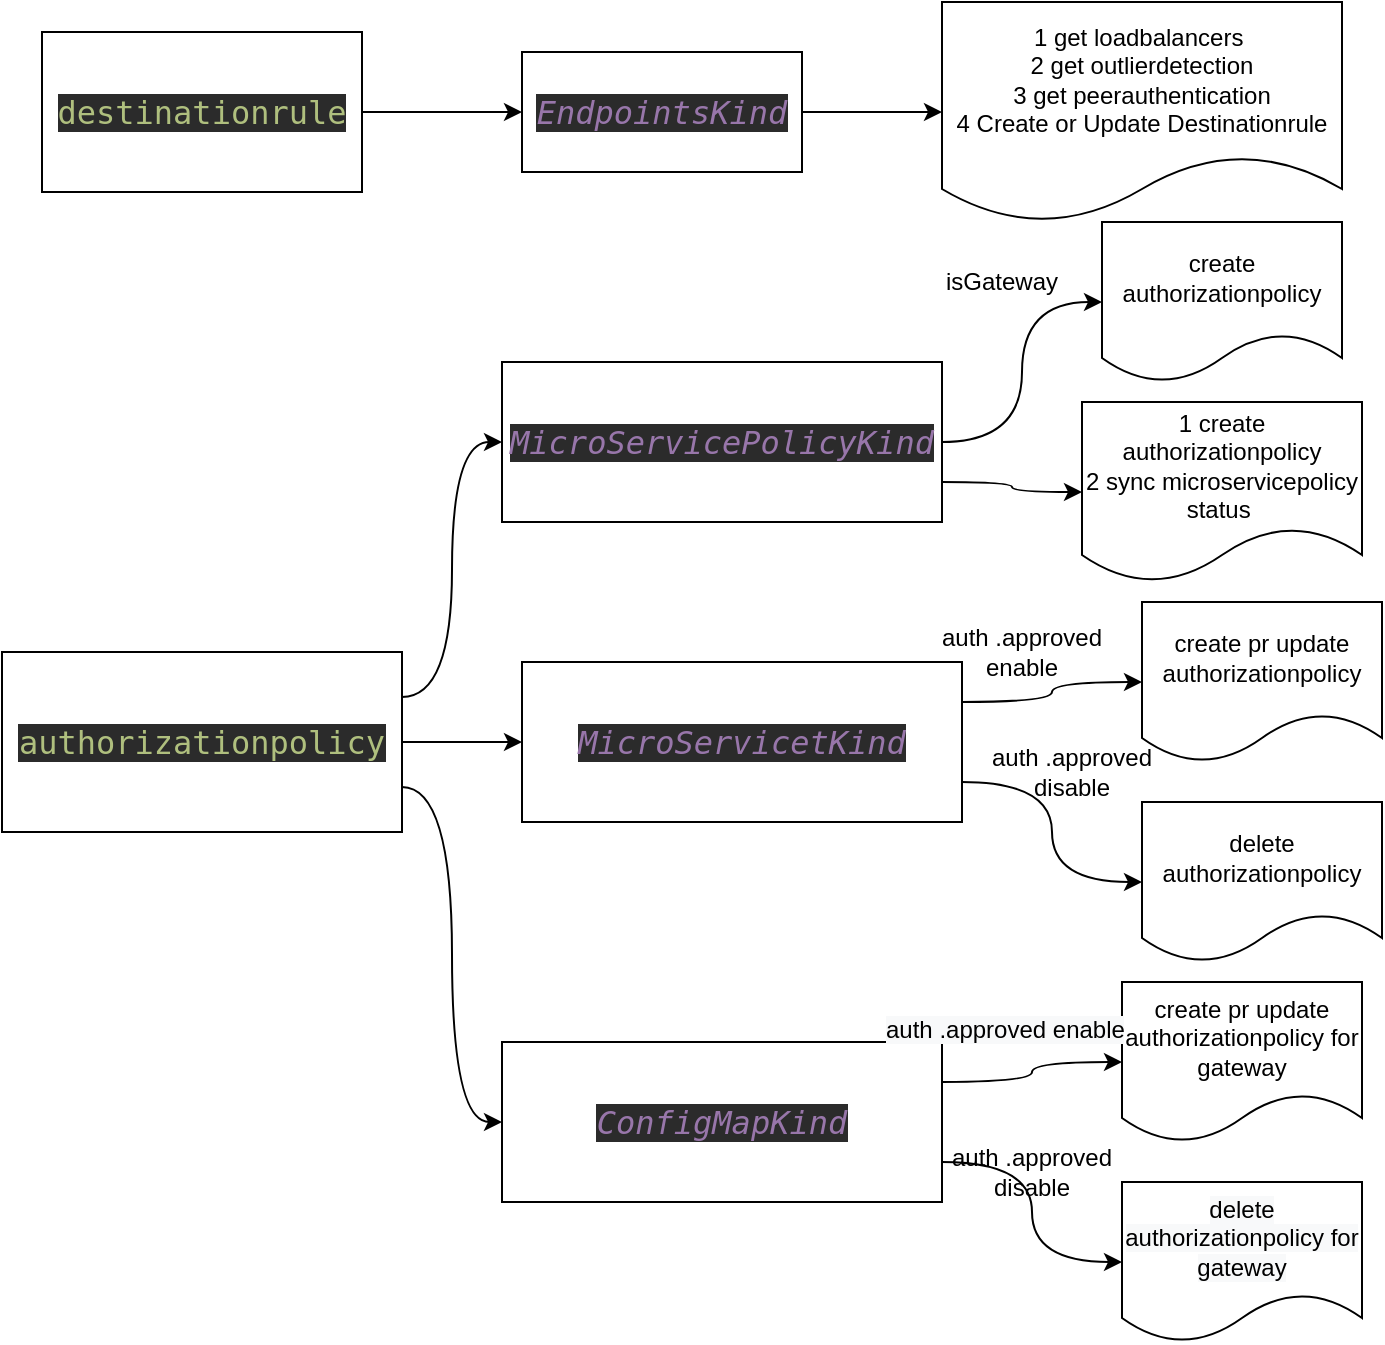 <mxfile version="14.8.0" type="github">
  <diagram id="4gKkVRzwga2e37ouDqEi" name="第 1 页">
    <mxGraphModel dx="1555" dy="1470" grid="1" gridSize="10" guides="1" tooltips="1" connect="1" arrows="1" fold="1" page="1" pageScale="1" pageWidth="827" pageHeight="1169" math="0" shadow="0">
      <root>
        <mxCell id="0" />
        <mxCell id="1" parent="0" />
        <mxCell id="a1XltztH9Y2CzawYhAkj-4" style="edgeStyle=orthogonalEdgeStyle;rounded=0;orthogonalLoop=1;jettySize=auto;html=1;exitX=1;exitY=0.5;exitDx=0;exitDy=0;entryX=0;entryY=0.5;entryDx=0;entryDy=0;" edge="1" parent="1" source="a1XltztH9Y2CzawYhAkj-1" target="a1XltztH9Y2CzawYhAkj-3">
          <mxGeometry relative="1" as="geometry" />
        </mxCell>
        <mxCell id="a1XltztH9Y2CzawYhAkj-1" value="&lt;pre style=&quot;background-color: #2b2b2b ; color: #a9b7c6 ; font-family: &amp;quot;menlo-regular&amp;quot; , monospace ; font-size: 12.0pt&quot;&gt;&lt;span style=&quot;color: #afbf7e&quot;&gt;destinationrule&lt;/span&gt;&lt;/pre&gt;" style="rounded=0;whiteSpace=wrap;html=1;" vertex="1" parent="1">
          <mxGeometry x="10" y="145" width="160" height="80" as="geometry" />
        </mxCell>
        <mxCell id="a1XltztH9Y2CzawYhAkj-2" value="1 get loadbalancers&amp;nbsp;&lt;br&gt;2 get outlierdetection&lt;br&gt;3 get peerauthentication&lt;br&gt;4 Create or Update Destinationrule" style="shape=document;whiteSpace=wrap;html=1;boundedLbl=1;" vertex="1" parent="1">
          <mxGeometry x="460" y="130" width="200" height="110" as="geometry" />
        </mxCell>
        <mxCell id="a1XltztH9Y2CzawYhAkj-14" style="edgeStyle=orthogonalEdgeStyle;curved=1;rounded=0;orthogonalLoop=1;jettySize=auto;html=1;exitX=1;exitY=0.5;exitDx=0;exitDy=0;entryX=0;entryY=0.5;entryDx=0;entryDy=0;" edge="1" parent="1" source="a1XltztH9Y2CzawYhAkj-3" target="a1XltztH9Y2CzawYhAkj-2">
          <mxGeometry relative="1" as="geometry" />
        </mxCell>
        <mxCell id="a1XltztH9Y2CzawYhAkj-3" value="&lt;pre style=&quot;background-color: #2b2b2b ; color: #a9b7c6 ; font-family: &amp;quot;menlo-regular&amp;quot; , monospace ; font-size: 12.0pt&quot;&gt;&lt;span style=&quot;color: #9876aa ; font-style: italic&quot;&gt;EndpointsKind&lt;/span&gt;&lt;/pre&gt;" style="rounded=0;whiteSpace=wrap;html=1;" vertex="1" parent="1">
          <mxGeometry x="250" y="155" width="140" height="60" as="geometry" />
        </mxCell>
        <mxCell id="a1XltztH9Y2CzawYhAkj-31" style="edgeStyle=orthogonalEdgeStyle;curved=1;rounded=0;orthogonalLoop=1;jettySize=auto;html=1;exitX=1;exitY=0.25;exitDx=0;exitDy=0;entryX=0;entryY=0.5;entryDx=0;entryDy=0;" edge="1" parent="1" source="a1XltztH9Y2CzawYhAkj-7" target="a1XltztH9Y2CzawYhAkj-8">
          <mxGeometry relative="1" as="geometry" />
        </mxCell>
        <mxCell id="a1XltztH9Y2CzawYhAkj-32" style="edgeStyle=orthogonalEdgeStyle;curved=1;rounded=0;orthogonalLoop=1;jettySize=auto;html=1;exitX=1;exitY=0.5;exitDx=0;exitDy=0;" edge="1" parent="1" source="a1XltztH9Y2CzawYhAkj-7" target="a1XltztH9Y2CzawYhAkj-9">
          <mxGeometry relative="1" as="geometry" />
        </mxCell>
        <mxCell id="a1XltztH9Y2CzawYhAkj-33" style="edgeStyle=orthogonalEdgeStyle;curved=1;rounded=0;orthogonalLoop=1;jettySize=auto;html=1;exitX=1;exitY=0.75;exitDx=0;exitDy=0;entryX=0;entryY=0.5;entryDx=0;entryDy=0;" edge="1" parent="1" source="a1XltztH9Y2CzawYhAkj-7" target="a1XltztH9Y2CzawYhAkj-10">
          <mxGeometry relative="1" as="geometry" />
        </mxCell>
        <mxCell id="a1XltztH9Y2CzawYhAkj-7" value="&lt;pre style=&quot;background-color: #2b2b2b ; color: #a9b7c6 ; font-family: &amp;#34;menlo-regular&amp;#34; , monospace ; font-size: 12.0pt&quot;&gt;&lt;span style=&quot;color: #afbf7e&quot;&gt;authorizationpolicy&lt;/span&gt;&lt;/pre&gt;" style="rounded=0;whiteSpace=wrap;html=1;" vertex="1" parent="1">
          <mxGeometry x="-10" y="455" width="200" height="90" as="geometry" />
        </mxCell>
        <mxCell id="a1XltztH9Y2CzawYhAkj-15" style="edgeStyle=orthogonalEdgeStyle;curved=1;rounded=0;orthogonalLoop=1;jettySize=auto;html=1;exitX=1;exitY=0.5;exitDx=0;exitDy=0;entryX=0;entryY=0.5;entryDx=0;entryDy=0;" edge="1" parent="1" source="a1XltztH9Y2CzawYhAkj-8" target="a1XltztH9Y2CzawYhAkj-11">
          <mxGeometry relative="1" as="geometry" />
        </mxCell>
        <mxCell id="a1XltztH9Y2CzawYhAkj-17" style="edgeStyle=orthogonalEdgeStyle;curved=1;rounded=0;orthogonalLoop=1;jettySize=auto;html=1;exitX=1;exitY=0.75;exitDx=0;exitDy=0;" edge="1" parent="1" source="a1XltztH9Y2CzawYhAkj-8" target="a1XltztH9Y2CzawYhAkj-13">
          <mxGeometry relative="1" as="geometry" />
        </mxCell>
        <mxCell id="a1XltztH9Y2CzawYhAkj-8" value="&lt;pre style=&quot;background-color: #2b2b2b ; color: #a9b7c6 ; font-family: &amp;#34;menlo-regular&amp;#34; , monospace ; font-size: 12.0pt&quot;&gt;&lt;span style=&quot;color: #9876aa ; font-style: italic&quot;&gt;MicroServicePolicyKind&lt;/span&gt;&lt;/pre&gt;" style="rounded=0;whiteSpace=wrap;html=1;" vertex="1" parent="1">
          <mxGeometry x="240" y="310" width="220" height="80" as="geometry" />
        </mxCell>
        <mxCell id="a1XltztH9Y2CzawYhAkj-21" style="edgeStyle=orthogonalEdgeStyle;curved=1;rounded=0;orthogonalLoop=1;jettySize=auto;html=1;exitX=1;exitY=0.25;exitDx=0;exitDy=0;entryX=0;entryY=0.5;entryDx=0;entryDy=0;" edge="1" parent="1" source="a1XltztH9Y2CzawYhAkj-9" target="a1XltztH9Y2CzawYhAkj-19">
          <mxGeometry relative="1" as="geometry" />
        </mxCell>
        <mxCell id="a1XltztH9Y2CzawYhAkj-22" style="edgeStyle=orthogonalEdgeStyle;curved=1;rounded=0;orthogonalLoop=1;jettySize=auto;html=1;exitX=1;exitY=0.75;exitDx=0;exitDy=0;entryX=0;entryY=0.5;entryDx=0;entryDy=0;" edge="1" parent="1" source="a1XltztH9Y2CzawYhAkj-9" target="a1XltztH9Y2CzawYhAkj-20">
          <mxGeometry relative="1" as="geometry" />
        </mxCell>
        <mxCell id="a1XltztH9Y2CzawYhAkj-9" value="&lt;pre style=&quot;background-color: #2b2b2b ; color: #a9b7c6 ; font-family: &amp;#34;menlo-regular&amp;#34; , monospace ; font-size: 12.0pt&quot;&gt;&lt;span style=&quot;color: #9876aa ; font-style: italic&quot;&gt;MicroServicetKind&lt;/span&gt;&lt;/pre&gt;" style="rounded=0;whiteSpace=wrap;html=1;" vertex="1" parent="1">
          <mxGeometry x="250" y="460" width="220" height="80" as="geometry" />
        </mxCell>
        <mxCell id="a1XltztH9Y2CzawYhAkj-27" style="edgeStyle=orthogonalEdgeStyle;curved=1;rounded=0;orthogonalLoop=1;jettySize=auto;html=1;exitX=1;exitY=0.25;exitDx=0;exitDy=0;" edge="1" parent="1" source="a1XltztH9Y2CzawYhAkj-10" target="a1XltztH9Y2CzawYhAkj-25">
          <mxGeometry relative="1" as="geometry" />
        </mxCell>
        <mxCell id="a1XltztH9Y2CzawYhAkj-28" style="edgeStyle=orthogonalEdgeStyle;curved=1;rounded=0;orthogonalLoop=1;jettySize=auto;html=1;exitX=1;exitY=0.75;exitDx=0;exitDy=0;entryX=0;entryY=0.5;entryDx=0;entryDy=0;" edge="1" parent="1" source="a1XltztH9Y2CzawYhAkj-10" target="a1XltztH9Y2CzawYhAkj-26">
          <mxGeometry relative="1" as="geometry" />
        </mxCell>
        <mxCell id="a1XltztH9Y2CzawYhAkj-10" value="&lt;pre style=&quot;background-color: #2b2b2b ; color: #a9b7c6 ; font-family: &amp;#34;menlo-regular&amp;#34; , monospace ; font-size: 12.0pt&quot;&gt;&lt;span style=&quot;color: #9876aa ; font-style: italic&quot;&gt;ConfigMapKind&lt;/span&gt;&lt;/pre&gt;" style="rounded=0;whiteSpace=wrap;html=1;" vertex="1" parent="1">
          <mxGeometry x="240" y="650" width="220" height="80" as="geometry" />
        </mxCell>
        <mxCell id="a1XltztH9Y2CzawYhAkj-11" value="create authorizationpolicy" style="shape=document;whiteSpace=wrap;html=1;boundedLbl=1;" vertex="1" parent="1">
          <mxGeometry x="540" y="240" width="120" height="80" as="geometry" />
        </mxCell>
        <mxCell id="a1XltztH9Y2CzawYhAkj-13" value="1 create authorizationpolicy&lt;br&gt;2 sync microservicepolicy status&amp;nbsp;" style="shape=document;whiteSpace=wrap;html=1;boundedLbl=1;" vertex="1" parent="1">
          <mxGeometry x="530" y="330" width="140" height="90" as="geometry" />
        </mxCell>
        <mxCell id="a1XltztH9Y2CzawYhAkj-16" value="isGateway" style="text;html=1;strokeColor=none;fillColor=none;align=center;verticalAlign=middle;whiteSpace=wrap;rounded=0;" vertex="1" parent="1">
          <mxGeometry x="470" y="260" width="40" height="20" as="geometry" />
        </mxCell>
        <mxCell id="a1XltztH9Y2CzawYhAkj-19" value="create pr update authorizationpolicy" style="shape=document;whiteSpace=wrap;html=1;boundedLbl=1;" vertex="1" parent="1">
          <mxGeometry x="560" y="430" width="120" height="80" as="geometry" />
        </mxCell>
        <mxCell id="a1XltztH9Y2CzawYhAkj-20" value="delete authorizationpolicy" style="shape=document;whiteSpace=wrap;html=1;boundedLbl=1;" vertex="1" parent="1">
          <mxGeometry x="560" y="530" width="120" height="80" as="geometry" />
        </mxCell>
        <mxCell id="a1XltztH9Y2CzawYhAkj-23" value="auth .approved enable" style="text;html=1;strokeColor=none;fillColor=none;align=center;verticalAlign=middle;whiteSpace=wrap;rounded=0;" vertex="1" parent="1">
          <mxGeometry x="445" y="440" width="110" height="30" as="geometry" />
        </mxCell>
        <mxCell id="a1XltztH9Y2CzawYhAkj-24" value="auth .approved disable" style="text;html=1;strokeColor=none;fillColor=none;align=center;verticalAlign=middle;whiteSpace=wrap;rounded=0;" vertex="1" parent="1">
          <mxGeometry x="470" y="500" width="110" height="30" as="geometry" />
        </mxCell>
        <mxCell id="a1XltztH9Y2CzawYhAkj-25" value="&lt;span&gt;create pr update authorizationpolicy for gateway&lt;/span&gt;" style="shape=document;whiteSpace=wrap;html=1;boundedLbl=1;" vertex="1" parent="1">
          <mxGeometry x="550" y="620" width="120" height="80" as="geometry" />
        </mxCell>
        <mxCell id="a1XltztH9Y2CzawYhAkj-26" value="&lt;span style=&quot;color: rgb(0 , 0 , 0) ; font-family: &amp;#34;helvetica&amp;#34; ; font-size: 12px ; font-style: normal ; font-weight: 400 ; letter-spacing: normal ; text-align: center ; text-indent: 0px ; text-transform: none ; word-spacing: 0px ; background-color: rgb(248 , 249 , 250) ; display: inline ; float: none&quot;&gt;delete authorizationpolicy for gateway&lt;/span&gt;" style="shape=document;whiteSpace=wrap;html=1;boundedLbl=1;" vertex="1" parent="1">
          <mxGeometry x="550" y="720" width="120" height="80" as="geometry" />
        </mxCell>
        <mxCell id="a1XltztH9Y2CzawYhAkj-29" value="&lt;meta charset=&quot;utf-8&quot;&gt;&lt;span style=&quot;color: rgb(0, 0, 0); font-family: helvetica; font-size: 12px; font-style: normal; font-weight: 400; letter-spacing: normal; text-align: center; text-indent: 0px; text-transform: none; word-spacing: 0px; background-color: rgb(248, 249, 250); display: inline; float: none;&quot;&gt;auth .approved enable&lt;/span&gt;" style="text;whiteSpace=wrap;html=1;" vertex="1" parent="1">
          <mxGeometry x="430" y="630" width="140" height="30" as="geometry" />
        </mxCell>
        <mxCell id="a1XltztH9Y2CzawYhAkj-30" value="auth .approved disable" style="text;html=1;strokeColor=none;fillColor=none;align=center;verticalAlign=middle;whiteSpace=wrap;rounded=0;" vertex="1" parent="1">
          <mxGeometry x="450" y="700" width="110" height="30" as="geometry" />
        </mxCell>
      </root>
    </mxGraphModel>
  </diagram>
</mxfile>
